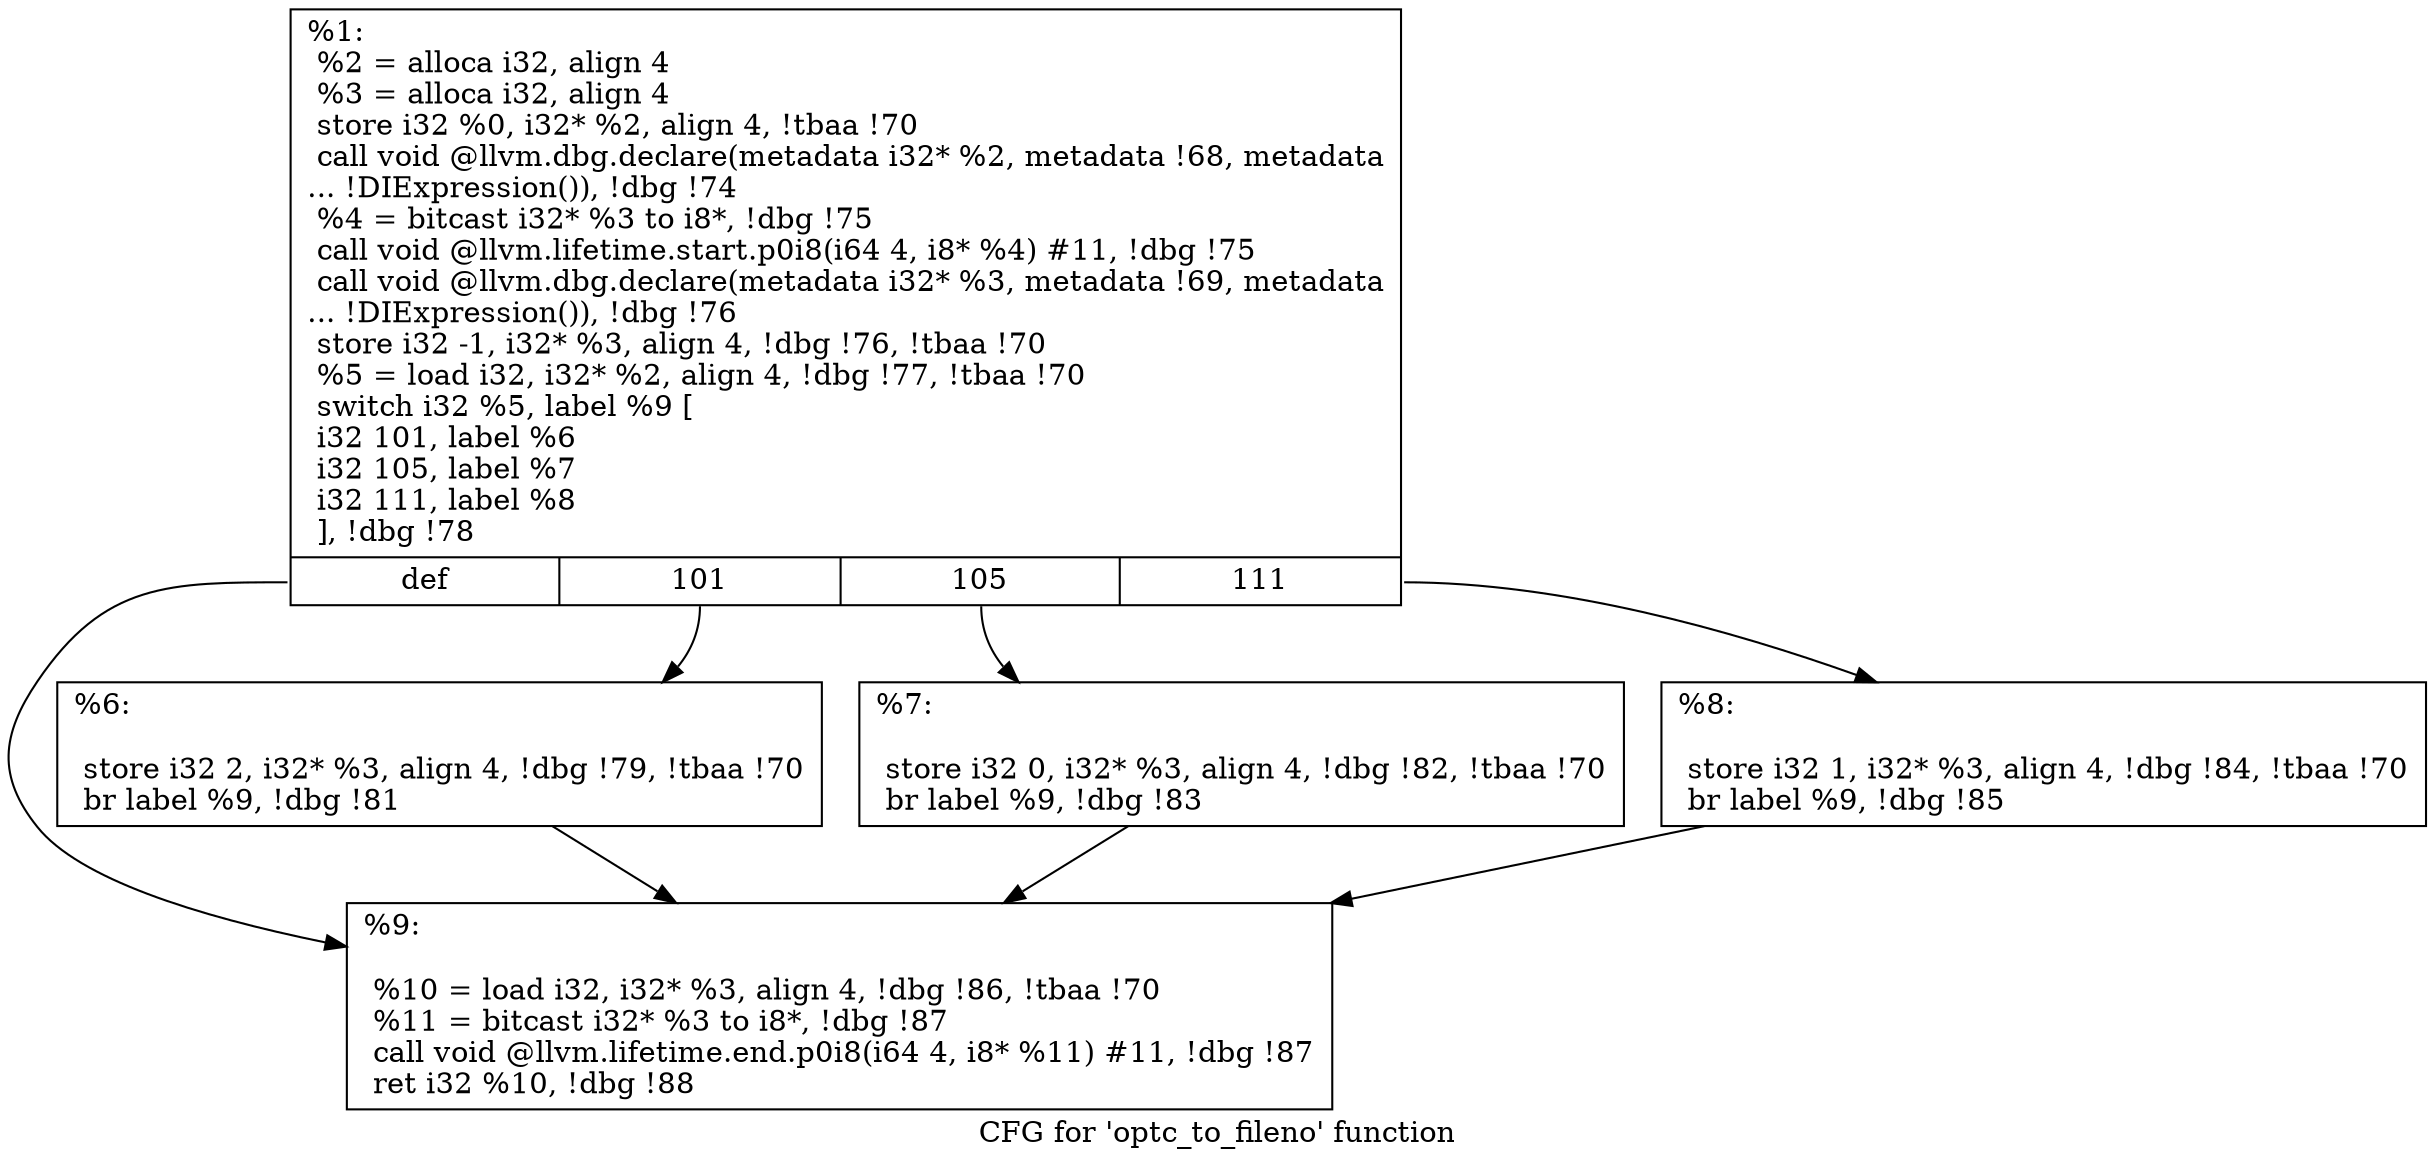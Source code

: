 digraph "CFG for 'optc_to_fileno' function" {
	label="CFG for 'optc_to_fileno' function";

	Node0x27c7240 [shape=record,label="{%1:\l  %2 = alloca i32, align 4\l  %3 = alloca i32, align 4\l  store i32 %0, i32* %2, align 4, !tbaa !70\l  call void @llvm.dbg.declare(metadata i32* %2, metadata !68, metadata\l... !DIExpression()), !dbg !74\l  %4 = bitcast i32* %3 to i8*, !dbg !75\l  call void @llvm.lifetime.start.p0i8(i64 4, i8* %4) #11, !dbg !75\l  call void @llvm.dbg.declare(metadata i32* %3, metadata !69, metadata\l... !DIExpression()), !dbg !76\l  store i32 -1, i32* %3, align 4, !dbg !76, !tbaa !70\l  %5 = load i32, i32* %2, align 4, !dbg !77, !tbaa !70\l  switch i32 %5, label %9 [\l    i32 101, label %6\l    i32 105, label %7\l    i32 111, label %8\l  ], !dbg !78\l|{<s0>def|<s1>101|<s2>105|<s3>111}}"];
	Node0x27c7240:s0 -> Node0x27c7c00;
	Node0x27c7240:s1 -> Node0x27c7b10;
	Node0x27c7240:s2 -> Node0x27c7b60;
	Node0x27c7240:s3 -> Node0x27c7bb0;
	Node0x27c7b10 [shape=record,label="{%6:\l\l  store i32 2, i32* %3, align 4, !dbg !79, !tbaa !70\l  br label %9, !dbg !81\l}"];
	Node0x27c7b10 -> Node0x27c7c00;
	Node0x27c7b60 [shape=record,label="{%7:\l\l  store i32 0, i32* %3, align 4, !dbg !82, !tbaa !70\l  br label %9, !dbg !83\l}"];
	Node0x27c7b60 -> Node0x27c7c00;
	Node0x27c7bb0 [shape=record,label="{%8:\l\l  store i32 1, i32* %3, align 4, !dbg !84, !tbaa !70\l  br label %9, !dbg !85\l}"];
	Node0x27c7bb0 -> Node0x27c7c00;
	Node0x27c7c00 [shape=record,label="{%9:\l\l  %10 = load i32, i32* %3, align 4, !dbg !86, !tbaa !70\l  %11 = bitcast i32* %3 to i8*, !dbg !87\l  call void @llvm.lifetime.end.p0i8(i64 4, i8* %11) #11, !dbg !87\l  ret i32 %10, !dbg !88\l}"];
}
